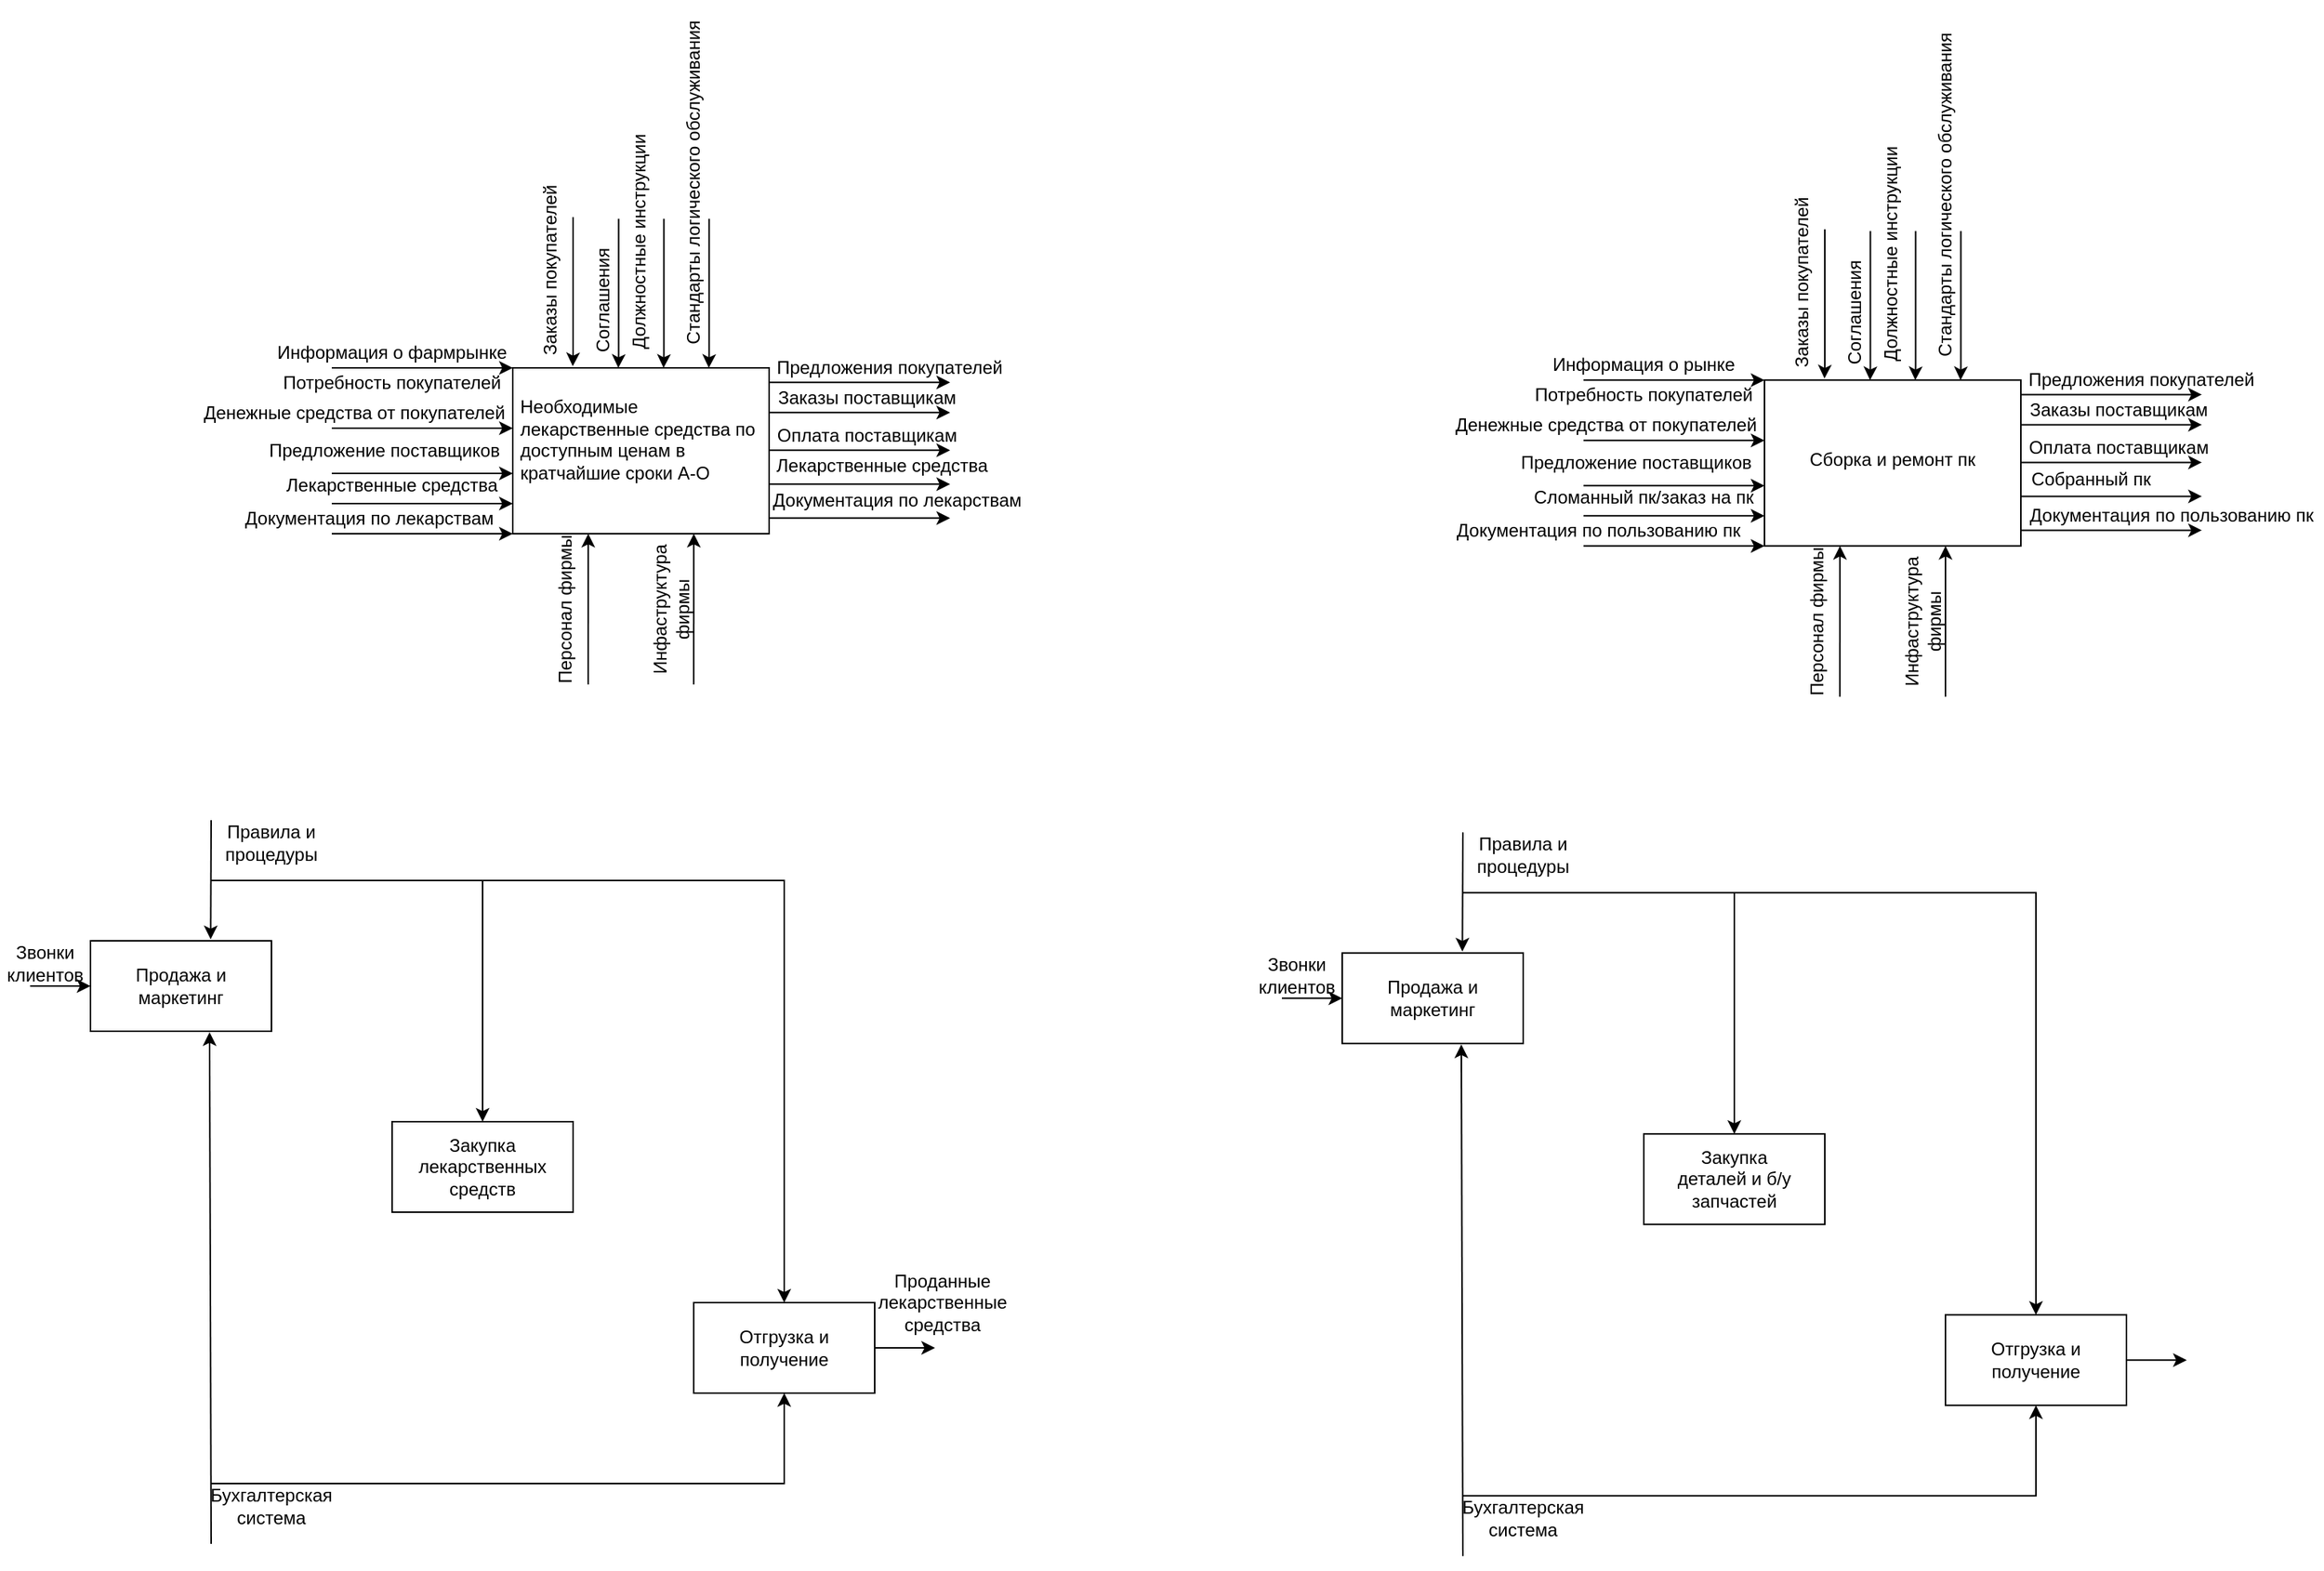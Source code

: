 <mxfile version="20.8.5" type="github">
  <diagram id="bYndkiOi_lzAoMwke2JQ" name="Страница 1">
    <mxGraphModel dx="1974" dy="1836" grid="1" gridSize="10" guides="1" tooltips="1" connect="1" arrows="1" fold="1" page="1" pageScale="1" pageWidth="827" pageHeight="1169" math="0" shadow="0">
      <root>
        <mxCell id="0" />
        <mxCell id="1" parent="0" />
        <mxCell id="zIYlBz3AfnePuaw9IoGI-4" value="" style="rounded=0;whiteSpace=wrap;html=1;" vertex="1" parent="1">
          <mxGeometry x="320" y="140" width="170" height="110" as="geometry" />
        </mxCell>
        <mxCell id="zIYlBz3AfnePuaw9IoGI-5" value="&lt;br&gt;Необходимые лекарственные средства по доступным ценам в кратчайшие сроки A-O" style="text;html=1;strokeColor=none;fillColor=none;spacing=5;spacingTop=-20;whiteSpace=wrap;overflow=hidden;rounded=0;" vertex="1" parent="1">
          <mxGeometry x="320" y="155" width="170" height="80" as="geometry" />
        </mxCell>
        <mxCell id="zIYlBz3AfnePuaw9IoGI-7" value="" style="endArrow=classic;html=1;rounded=0;entryX=0.065;entryY=1.044;entryDx=0;entryDy=0;entryPerimeter=0;" edge="1" parent="1">
          <mxGeometry width="50" height="50" relative="1" as="geometry">
            <mxPoint x="370" y="350" as="sourcePoint" />
            <mxPoint x="370.05" y="250.0" as="targetPoint" />
          </mxGeometry>
        </mxCell>
        <mxCell id="zIYlBz3AfnePuaw9IoGI-8" value="" style="endArrow=classic;html=1;rounded=0;entryX=0.065;entryY=1.044;entryDx=0;entryDy=0;entryPerimeter=0;" edge="1" parent="1">
          <mxGeometry width="50" height="50" relative="1" as="geometry">
            <mxPoint x="440" y="350" as="sourcePoint" />
            <mxPoint x="440.05" y="250" as="targetPoint" />
          </mxGeometry>
        </mxCell>
        <mxCell id="zIYlBz3AfnePuaw9IoGI-9" value="Персонал фирмы" style="text;html=1;strokeColor=none;fillColor=none;align=center;verticalAlign=middle;whiteSpace=wrap;rounded=0;rotation=270;direction=south;" vertex="1" parent="1">
          <mxGeometry x="300" y="280" width="110" height="40" as="geometry" />
        </mxCell>
        <mxCell id="zIYlBz3AfnePuaw9IoGI-10" value="Инфаструктура фирмы" style="text;html=1;strokeColor=none;fillColor=none;align=center;verticalAlign=middle;whiteSpace=wrap;rounded=0;rotation=270;direction=south;" vertex="1" parent="1">
          <mxGeometry x="370" y="280" width="110" height="40" as="geometry" />
        </mxCell>
        <mxCell id="zIYlBz3AfnePuaw9IoGI-13" value="" style="endArrow=classic;html=1;rounded=0;startArrow=none;" edge="1" parent="1" source="zIYlBz3AfnePuaw9IoGI-31">
          <mxGeometry width="50" height="50" relative="1" as="geometry">
            <mxPoint x="200" y="160" as="sourcePoint" />
            <mxPoint x="320" y="160" as="targetPoint" />
            <Array as="points" />
          </mxGeometry>
        </mxCell>
        <mxCell id="zIYlBz3AfnePuaw9IoGI-14" value="" style="endArrow=classic;html=1;rounded=0;" edge="1" parent="1">
          <mxGeometry width="50" height="50" relative="1" as="geometry">
            <mxPoint x="200" y="180" as="sourcePoint" />
            <mxPoint x="320" y="180" as="targetPoint" />
            <Array as="points" />
          </mxGeometry>
        </mxCell>
        <mxCell id="zIYlBz3AfnePuaw9IoGI-15" value="" style="endArrow=classic;html=1;rounded=0;" edge="1" parent="1">
          <mxGeometry width="50" height="50" relative="1" as="geometry">
            <mxPoint x="200" y="210" as="sourcePoint" />
            <mxPoint x="320" y="210" as="targetPoint" />
            <Array as="points" />
          </mxGeometry>
        </mxCell>
        <mxCell id="zIYlBz3AfnePuaw9IoGI-16" value="" style="endArrow=classic;html=1;rounded=0;" edge="1" parent="1">
          <mxGeometry width="50" height="50" relative="1" as="geometry">
            <mxPoint x="200" y="230" as="sourcePoint" />
            <mxPoint x="320" y="230" as="targetPoint" />
            <Array as="points" />
          </mxGeometry>
        </mxCell>
        <mxCell id="zIYlBz3AfnePuaw9IoGI-17" value="" style="endArrow=classic;html=1;rounded=0;" edge="1" parent="1">
          <mxGeometry width="50" height="50" relative="1" as="geometry">
            <mxPoint x="200" y="250" as="sourcePoint" />
            <mxPoint x="320" y="250" as="targetPoint" />
            <Array as="points" />
          </mxGeometry>
        </mxCell>
        <mxCell id="zIYlBz3AfnePuaw9IoGI-18" value="" style="endArrow=classic;html=1;rounded=0;" edge="1" parent="1">
          <mxGeometry width="50" height="50" relative="1" as="geometry">
            <mxPoint x="200" y="140" as="sourcePoint" />
            <mxPoint x="320" y="140" as="targetPoint" />
            <Array as="points" />
          </mxGeometry>
        </mxCell>
        <mxCell id="zIYlBz3AfnePuaw9IoGI-25" value="" style="endArrow=classic;html=1;rounded=0;entryX=0.234;entryY=-0.01;entryDx=0;entryDy=0;entryPerimeter=0;" edge="1" parent="1" target="zIYlBz3AfnePuaw9IoGI-4">
          <mxGeometry width="50" height="50" relative="1" as="geometry">
            <mxPoint x="360" y="40" as="sourcePoint" />
            <mxPoint x="410" y="50" as="targetPoint" />
            <Array as="points">
              <mxPoint x="360" y="130" />
            </Array>
          </mxGeometry>
        </mxCell>
        <mxCell id="zIYlBz3AfnePuaw9IoGI-26" value="" style="endArrow=classic;html=1;rounded=0;entryX=0.234;entryY=-0.01;entryDx=0;entryDy=0;entryPerimeter=0;" edge="1" parent="1">
          <mxGeometry width="50" height="50" relative="1" as="geometry">
            <mxPoint x="390.22" y="41.1" as="sourcePoint" />
            <mxPoint x="390" y="140.0" as="targetPoint" />
            <Array as="points">
              <mxPoint x="390.22" y="131.1" />
            </Array>
          </mxGeometry>
        </mxCell>
        <mxCell id="zIYlBz3AfnePuaw9IoGI-27" value="" style="endArrow=classic;html=1;rounded=0;entryX=0.234;entryY=-0.01;entryDx=0;entryDy=0;entryPerimeter=0;" edge="1" parent="1">
          <mxGeometry width="50" height="50" relative="1" as="geometry">
            <mxPoint x="450.22" y="41.1" as="sourcePoint" />
            <mxPoint x="450" y="140.0" as="targetPoint" />
            <Array as="points">
              <mxPoint x="450.22" y="131.1" />
            </Array>
          </mxGeometry>
        </mxCell>
        <mxCell id="zIYlBz3AfnePuaw9IoGI-28" value="" style="endArrow=classic;html=1;rounded=0;entryX=0.234;entryY=-0.01;entryDx=0;entryDy=0;entryPerimeter=0;" edge="1" parent="1">
          <mxGeometry width="50" height="50" relative="1" as="geometry">
            <mxPoint x="420.22" y="41.1" as="sourcePoint" />
            <mxPoint x="420" y="140.0" as="targetPoint" />
            <Array as="points">
              <mxPoint x="420.22" y="131.1" />
            </Array>
          </mxGeometry>
        </mxCell>
        <mxCell id="zIYlBz3AfnePuaw9IoGI-30" value="Информация о фармрынке" style="text;html=1;strokeColor=none;fillColor=none;align=center;verticalAlign=middle;whiteSpace=wrap;rounded=0;" vertex="1" parent="1">
          <mxGeometry x="160" y="120" width="160" height="20" as="geometry" />
        </mxCell>
        <mxCell id="zIYlBz3AfnePuaw9IoGI-32" value="" style="endArrow=none;html=1;rounded=0;" edge="1" parent="1" target="zIYlBz3AfnePuaw9IoGI-31">
          <mxGeometry width="50" height="50" relative="1" as="geometry">
            <mxPoint x="200" y="160" as="sourcePoint" />
            <mxPoint x="320" y="160" as="targetPoint" />
            <Array as="points" />
          </mxGeometry>
        </mxCell>
        <mxCell id="zIYlBz3AfnePuaw9IoGI-31" value="Потребность покупателей" style="text;html=1;strokeColor=none;fillColor=none;align=center;verticalAlign=middle;whiteSpace=wrap;rounded=0;" vertex="1" parent="1">
          <mxGeometry x="160" y="140" width="160" height="20" as="geometry" />
        </mxCell>
        <mxCell id="zIYlBz3AfnePuaw9IoGI-33" value="Денежные средства от покупателей" style="text;html=1;strokeColor=none;fillColor=none;align=center;verticalAlign=middle;whiteSpace=wrap;rounded=0;" vertex="1" parent="1">
          <mxGeometry x="110" y="160" width="210" height="20" as="geometry" />
        </mxCell>
        <mxCell id="zIYlBz3AfnePuaw9IoGI-34" value="Предложение поставщиков" style="text;html=1;strokeColor=none;fillColor=none;align=center;verticalAlign=middle;whiteSpace=wrap;rounded=0;" vertex="1" parent="1">
          <mxGeometry x="150" y="185" width="170" height="20" as="geometry" />
        </mxCell>
        <mxCell id="zIYlBz3AfnePuaw9IoGI-35" value="Лекарственные средства" style="text;html=1;strokeColor=none;fillColor=none;align=center;verticalAlign=middle;whiteSpace=wrap;rounded=0;" vertex="1" parent="1">
          <mxGeometry x="155" y="210" width="170" height="15" as="geometry" />
        </mxCell>
        <mxCell id="zIYlBz3AfnePuaw9IoGI-36" value="Документация по лекарствам" style="text;html=1;strokeColor=none;fillColor=none;align=center;verticalAlign=middle;whiteSpace=wrap;rounded=0;" vertex="1" parent="1">
          <mxGeometry x="140" y="230" width="170" height="20" as="geometry" />
        </mxCell>
        <mxCell id="zIYlBz3AfnePuaw9IoGI-37" value="Предложения покупателей" style="text;html=1;strokeColor=none;fillColor=none;align=center;verticalAlign=middle;whiteSpace=wrap;rounded=0;" vertex="1" parent="1">
          <mxGeometry x="490" y="130" width="160" height="20" as="geometry" />
        </mxCell>
        <mxCell id="zIYlBz3AfnePuaw9IoGI-38" value="" style="endArrow=classic;html=1;rounded=0;exitX=1;exitY=0;exitDx=0;exitDy=0;" edge="1" parent="1">
          <mxGeometry width="50" height="50" relative="1" as="geometry">
            <mxPoint x="490" y="169.62" as="sourcePoint" />
            <mxPoint x="610" y="169.62" as="targetPoint" />
            <Array as="points" />
          </mxGeometry>
        </mxCell>
        <mxCell id="zIYlBz3AfnePuaw9IoGI-39" value="" style="endArrow=classic;html=1;rounded=0;exitX=1;exitY=0;exitDx=0;exitDy=0;" edge="1" parent="1">
          <mxGeometry width="50" height="50" relative="1" as="geometry">
            <mxPoint x="490" y="194.62" as="sourcePoint" />
            <mxPoint x="610" y="194.62" as="targetPoint" />
            <Array as="points" />
          </mxGeometry>
        </mxCell>
        <mxCell id="zIYlBz3AfnePuaw9IoGI-40" value="" style="endArrow=classic;html=1;rounded=0;exitX=1;exitY=0;exitDx=0;exitDy=0;" edge="1" parent="1">
          <mxGeometry width="50" height="50" relative="1" as="geometry">
            <mxPoint x="490" y="217.12" as="sourcePoint" />
            <mxPoint x="610" y="217.12" as="targetPoint" />
            <Array as="points" />
          </mxGeometry>
        </mxCell>
        <mxCell id="zIYlBz3AfnePuaw9IoGI-41" value="" style="endArrow=classic;html=1;rounded=0;exitX=1;exitY=0;exitDx=0;exitDy=0;" edge="1" parent="1">
          <mxGeometry width="50" height="50" relative="1" as="geometry">
            <mxPoint x="490" y="239.62" as="sourcePoint" />
            <mxPoint x="610" y="239.62" as="targetPoint" />
            <Array as="points" />
          </mxGeometry>
        </mxCell>
        <mxCell id="zIYlBz3AfnePuaw9IoGI-44" value="Заказы поставщикам" style="text;html=1;strokeColor=none;fillColor=none;align=center;verticalAlign=middle;whiteSpace=wrap;rounded=0;" vertex="1" parent="1">
          <mxGeometry x="480" y="150" width="150" height="20" as="geometry" />
        </mxCell>
        <mxCell id="zIYlBz3AfnePuaw9IoGI-46" value="Оплата поставщикам" style="text;html=1;strokeColor=none;fillColor=none;align=center;verticalAlign=middle;whiteSpace=wrap;rounded=0;" vertex="1" parent="1">
          <mxGeometry x="480" y="180" width="150" height="10" as="geometry" />
        </mxCell>
        <mxCell id="zIYlBz3AfnePuaw9IoGI-47" value="Лекарственные средства" style="text;html=1;strokeColor=none;fillColor=none;align=center;verticalAlign=middle;whiteSpace=wrap;rounded=0;" vertex="1" parent="1">
          <mxGeometry x="490" y="200" width="150" height="10" as="geometry" />
        </mxCell>
        <mxCell id="zIYlBz3AfnePuaw9IoGI-48" value="Документация по лекарствам" style="text;html=1;strokeColor=none;fillColor=none;align=center;verticalAlign=middle;whiteSpace=wrap;rounded=0;" vertex="1" parent="1">
          <mxGeometry x="490" y="220" width="170" height="15" as="geometry" />
        </mxCell>
        <mxCell id="zIYlBz3AfnePuaw9IoGI-51" value="" style="endArrow=classic;html=1;rounded=0;exitX=1;exitY=0;exitDx=0;exitDy=0;" edge="1" parent="1">
          <mxGeometry width="50" height="50" relative="1" as="geometry">
            <mxPoint x="490" y="149.62" as="sourcePoint" />
            <mxPoint x="610" y="149.62" as="targetPoint" />
            <Array as="points" />
          </mxGeometry>
        </mxCell>
        <mxCell id="zIYlBz3AfnePuaw9IoGI-53" value="Заказы покупателей" style="text;html=1;strokeColor=none;fillColor=none;align=center;verticalAlign=middle;whiteSpace=wrap;rounded=0;rotation=270;direction=south;" vertex="1" parent="1">
          <mxGeometry x="285" y="60" width="120" height="30" as="geometry" />
        </mxCell>
        <mxCell id="zIYlBz3AfnePuaw9IoGI-54" value="Соглашения" style="text;html=1;strokeColor=none;fillColor=none;align=center;verticalAlign=middle;whiteSpace=wrap;rounded=0;rotation=270;direction=south;" vertex="1" parent="1">
          <mxGeometry x="335" y="80" width="90" height="30" as="geometry" />
        </mxCell>
        <mxCell id="zIYlBz3AfnePuaw9IoGI-55" value="Должностные инструкции" style="text;html=1;strokeColor=none;fillColor=none;align=center;verticalAlign=middle;whiteSpace=wrap;rounded=0;rotation=270;direction=south;" vertex="1" parent="1">
          <mxGeometry x="323.75" y="41.25" width="161.25" height="30" as="geometry" />
        </mxCell>
        <mxCell id="zIYlBz3AfnePuaw9IoGI-56" value="Стандарты логического обслуживания" style="text;html=1;strokeColor=none;fillColor=none;align=center;verticalAlign=middle;whiteSpace=wrap;rounded=0;rotation=270;direction=south;" vertex="1" parent="1">
          <mxGeometry x="320" y="1.88" width="240" height="30" as="geometry" />
        </mxCell>
        <mxCell id="zIYlBz3AfnePuaw9IoGI-57" value="" style="rounded=0;whiteSpace=wrap;html=1;" vertex="1" parent="1">
          <mxGeometry x="40" y="520" width="120" height="60" as="geometry" />
        </mxCell>
        <mxCell id="zIYlBz3AfnePuaw9IoGI-58" value="Продажа и маркетинг" style="text;html=1;strokeColor=none;fillColor=none;align=center;verticalAlign=middle;whiteSpace=wrap;rounded=0;" vertex="1" parent="1">
          <mxGeometry x="60" y="535" width="80" height="30" as="geometry" />
        </mxCell>
        <mxCell id="zIYlBz3AfnePuaw9IoGI-59" value="" style="rounded=0;whiteSpace=wrap;html=1;" vertex="1" parent="1">
          <mxGeometry x="240" y="640" width="120" height="60" as="geometry" />
        </mxCell>
        <mxCell id="zIYlBz3AfnePuaw9IoGI-60" value="Закупка лекарственных средств" style="text;html=1;strokeColor=none;fillColor=none;align=center;verticalAlign=middle;whiteSpace=wrap;rounded=0;" vertex="1" parent="1">
          <mxGeometry x="260" y="655" width="80" height="30" as="geometry" />
        </mxCell>
        <mxCell id="zIYlBz3AfnePuaw9IoGI-61" value="" style="rounded=0;whiteSpace=wrap;html=1;" vertex="1" parent="1">
          <mxGeometry x="440" y="760" width="120" height="60" as="geometry" />
        </mxCell>
        <mxCell id="zIYlBz3AfnePuaw9IoGI-62" value="Отгрузка и получение" style="text;html=1;strokeColor=none;fillColor=none;align=center;verticalAlign=middle;whiteSpace=wrap;rounded=0;" vertex="1" parent="1">
          <mxGeometry x="460" y="775" width="80" height="30" as="geometry" />
        </mxCell>
        <mxCell id="zIYlBz3AfnePuaw9IoGI-65" value="" style="endArrow=classic;html=1;rounded=0;entryX=0.664;entryY=-0.017;entryDx=0;entryDy=0;entryPerimeter=0;" edge="1" parent="1" target="zIYlBz3AfnePuaw9IoGI-57">
          <mxGeometry width="50" height="50" relative="1" as="geometry">
            <mxPoint x="120" y="440" as="sourcePoint" />
            <mxPoint x="330" y="610" as="targetPoint" />
          </mxGeometry>
        </mxCell>
        <mxCell id="zIYlBz3AfnePuaw9IoGI-66" value="" style="endArrow=classic;html=1;rounded=0;entryX=0.5;entryY=0;entryDx=0;entryDy=0;" edge="1" parent="1" target="zIYlBz3AfnePuaw9IoGI-61">
          <mxGeometry width="50" height="50" relative="1" as="geometry">
            <mxPoint x="120" y="480" as="sourcePoint" />
            <mxPoint x="530" y="760" as="targetPoint" />
            <Array as="points">
              <mxPoint x="500" y="480" />
            </Array>
          </mxGeometry>
        </mxCell>
        <mxCell id="zIYlBz3AfnePuaw9IoGI-67" value="" style="endArrow=classic;html=1;rounded=0;entryX=0.5;entryY=0;entryDx=0;entryDy=0;" edge="1" parent="1" target="zIYlBz3AfnePuaw9IoGI-59">
          <mxGeometry width="50" height="50" relative="1" as="geometry">
            <mxPoint x="300" y="480" as="sourcePoint" />
            <mxPoint x="330" y="560" as="targetPoint" />
          </mxGeometry>
        </mxCell>
        <mxCell id="zIYlBz3AfnePuaw9IoGI-68" value="" style="endArrow=classic;html=1;rounded=0;entryX=0.658;entryY=1.011;entryDx=0;entryDy=0;entryPerimeter=0;" edge="1" parent="1" target="zIYlBz3AfnePuaw9IoGI-57">
          <mxGeometry width="50" height="50" relative="1" as="geometry">
            <mxPoint x="120" y="920" as="sourcePoint" />
            <mxPoint x="240" y="730" as="targetPoint" />
          </mxGeometry>
        </mxCell>
        <mxCell id="zIYlBz3AfnePuaw9IoGI-69" value="" style="endArrow=classic;html=1;rounded=0;entryX=0.5;entryY=1;entryDx=0;entryDy=0;" edge="1" parent="1" target="zIYlBz3AfnePuaw9IoGI-61">
          <mxGeometry width="50" height="50" relative="1" as="geometry">
            <mxPoint x="120" y="880" as="sourcePoint" />
            <mxPoint x="300" y="840" as="targetPoint" />
            <Array as="points">
              <mxPoint x="500" y="880" />
            </Array>
          </mxGeometry>
        </mxCell>
        <mxCell id="zIYlBz3AfnePuaw9IoGI-70" value="" style="endArrow=classic;html=1;rounded=0;entryX=0;entryY=0.5;entryDx=0;entryDy=0;" edge="1" parent="1" target="zIYlBz3AfnePuaw9IoGI-57">
          <mxGeometry width="50" height="50" relative="1" as="geometry">
            <mxPoint y="550" as="sourcePoint" />
            <mxPoint x="240" y="730" as="targetPoint" />
          </mxGeometry>
        </mxCell>
        <mxCell id="zIYlBz3AfnePuaw9IoGI-71" value="" style="endArrow=classic;html=1;rounded=0;" edge="1" parent="1">
          <mxGeometry width="50" height="50" relative="1" as="geometry">
            <mxPoint x="560" y="790" as="sourcePoint" />
            <mxPoint x="600" y="790" as="targetPoint" />
          </mxGeometry>
        </mxCell>
        <mxCell id="zIYlBz3AfnePuaw9IoGI-72" value="Звонки клиентов" style="text;html=1;strokeColor=none;fillColor=none;align=center;verticalAlign=middle;whiteSpace=wrap;rounded=0;" vertex="1" parent="1">
          <mxGeometry x="-20" y="520" width="60" height="30" as="geometry" />
        </mxCell>
        <mxCell id="zIYlBz3AfnePuaw9IoGI-74" value="Правила и процедуры" style="text;html=1;strokeColor=none;fillColor=none;align=center;verticalAlign=middle;whiteSpace=wrap;rounded=0;" vertex="1" parent="1">
          <mxGeometry x="130" y="440" width="60" height="30" as="geometry" />
        </mxCell>
        <mxCell id="zIYlBz3AfnePuaw9IoGI-75" value="Проданные лекарственные средства" style="text;html=1;strokeColor=none;fillColor=none;align=center;verticalAlign=middle;whiteSpace=wrap;rounded=0;" vertex="1" parent="1">
          <mxGeometry x="550" y="745" width="110" height="30" as="geometry" />
        </mxCell>
        <mxCell id="zIYlBz3AfnePuaw9IoGI-76" value="Бухгалтерская система" style="text;html=1;strokeColor=none;fillColor=none;align=center;verticalAlign=middle;whiteSpace=wrap;rounded=0;" vertex="1" parent="1">
          <mxGeometry x="130" y="880" width="60" height="30" as="geometry" />
        </mxCell>
        <mxCell id="zIYlBz3AfnePuaw9IoGI-129" value="" style="rounded=0;whiteSpace=wrap;html=1;" vertex="1" parent="1">
          <mxGeometry x="1150" y="148.12" width="170" height="110" as="geometry" />
        </mxCell>
        <mxCell id="zIYlBz3AfnePuaw9IoGI-130" value="Сборка и ремонт пк" style="text;html=1;strokeColor=none;fillColor=none;spacing=5;spacingTop=-20;whiteSpace=wrap;overflow=hidden;rounded=0;" vertex="1" parent="1">
          <mxGeometry x="1175" y="203.75" width="120" height="15.63" as="geometry" />
        </mxCell>
        <mxCell id="zIYlBz3AfnePuaw9IoGI-131" value="" style="endArrow=classic;html=1;rounded=0;entryX=0.065;entryY=1.044;entryDx=0;entryDy=0;entryPerimeter=0;" edge="1" parent="1">
          <mxGeometry width="50" height="50" relative="1" as="geometry">
            <mxPoint x="1200.0" y="358.12" as="sourcePoint" />
            <mxPoint x="1200.05" y="258.12" as="targetPoint" />
          </mxGeometry>
        </mxCell>
        <mxCell id="zIYlBz3AfnePuaw9IoGI-132" value="" style="endArrow=classic;html=1;rounded=0;entryX=0.065;entryY=1.044;entryDx=0;entryDy=0;entryPerimeter=0;" edge="1" parent="1">
          <mxGeometry width="50" height="50" relative="1" as="geometry">
            <mxPoint x="1270" y="358.12" as="sourcePoint" />
            <mxPoint x="1270.05" y="258.12" as="targetPoint" />
          </mxGeometry>
        </mxCell>
        <mxCell id="zIYlBz3AfnePuaw9IoGI-133" value="Персонал фирмы" style="text;html=1;strokeColor=none;fillColor=none;align=center;verticalAlign=middle;whiteSpace=wrap;rounded=0;rotation=270;direction=south;" vertex="1" parent="1">
          <mxGeometry x="1130" y="288.12" width="110" height="40" as="geometry" />
        </mxCell>
        <mxCell id="zIYlBz3AfnePuaw9IoGI-134" value="Инфаструктура фирмы" style="text;html=1;strokeColor=none;fillColor=none;align=center;verticalAlign=middle;whiteSpace=wrap;rounded=0;rotation=270;direction=south;" vertex="1" parent="1">
          <mxGeometry x="1200" y="288.12" width="110" height="40" as="geometry" />
        </mxCell>
        <mxCell id="zIYlBz3AfnePuaw9IoGI-135" value="" style="endArrow=classic;html=1;rounded=0;startArrow=none;" edge="1" parent="1" source="zIYlBz3AfnePuaw9IoGI-147">
          <mxGeometry width="50" height="50" relative="1" as="geometry">
            <mxPoint x="1030" y="168.12" as="sourcePoint" />
            <mxPoint x="1150.0" y="168.12" as="targetPoint" />
            <Array as="points" />
          </mxGeometry>
        </mxCell>
        <mxCell id="zIYlBz3AfnePuaw9IoGI-136" value="" style="endArrow=classic;html=1;rounded=0;" edge="1" parent="1">
          <mxGeometry width="50" height="50" relative="1" as="geometry">
            <mxPoint x="1030.0" y="188.12" as="sourcePoint" />
            <mxPoint x="1150.0" y="188.12" as="targetPoint" />
            <Array as="points" />
          </mxGeometry>
        </mxCell>
        <mxCell id="zIYlBz3AfnePuaw9IoGI-137" value="" style="endArrow=classic;html=1;rounded=0;" edge="1" parent="1">
          <mxGeometry width="50" height="50" relative="1" as="geometry">
            <mxPoint x="1030.0" y="218.12" as="sourcePoint" />
            <mxPoint x="1150.0" y="218.12" as="targetPoint" />
            <Array as="points" />
          </mxGeometry>
        </mxCell>
        <mxCell id="zIYlBz3AfnePuaw9IoGI-138" value="" style="endArrow=classic;html=1;rounded=0;" edge="1" parent="1">
          <mxGeometry width="50" height="50" relative="1" as="geometry">
            <mxPoint x="1030.0" y="238.12" as="sourcePoint" />
            <mxPoint x="1150.0" y="238.12" as="targetPoint" />
            <Array as="points" />
          </mxGeometry>
        </mxCell>
        <mxCell id="zIYlBz3AfnePuaw9IoGI-139" value="" style="endArrow=classic;html=1;rounded=0;" edge="1" parent="1">
          <mxGeometry width="50" height="50" relative="1" as="geometry">
            <mxPoint x="1030.0" y="258.12" as="sourcePoint" />
            <mxPoint x="1150.0" y="258.12" as="targetPoint" />
            <Array as="points" />
          </mxGeometry>
        </mxCell>
        <mxCell id="zIYlBz3AfnePuaw9IoGI-140" value="" style="endArrow=classic;html=1;rounded=0;" edge="1" parent="1">
          <mxGeometry width="50" height="50" relative="1" as="geometry">
            <mxPoint x="1030.0" y="148.12" as="sourcePoint" />
            <mxPoint x="1150.0" y="148.12" as="targetPoint" />
            <Array as="points" />
          </mxGeometry>
        </mxCell>
        <mxCell id="zIYlBz3AfnePuaw9IoGI-141" value="" style="endArrow=classic;html=1;rounded=0;entryX=0.234;entryY=-0.01;entryDx=0;entryDy=0;entryPerimeter=0;" edge="1" parent="1" target="zIYlBz3AfnePuaw9IoGI-129">
          <mxGeometry width="50" height="50" relative="1" as="geometry">
            <mxPoint x="1190.0" y="48.12" as="sourcePoint" />
            <mxPoint x="1240" y="58.12" as="targetPoint" />
            <Array as="points">
              <mxPoint x="1190" y="138.12" />
            </Array>
          </mxGeometry>
        </mxCell>
        <mxCell id="zIYlBz3AfnePuaw9IoGI-142" value="" style="endArrow=classic;html=1;rounded=0;entryX=0.234;entryY=-0.01;entryDx=0;entryDy=0;entryPerimeter=0;" edge="1" parent="1">
          <mxGeometry width="50" height="50" relative="1" as="geometry">
            <mxPoint x="1220.22" y="49.22" as="sourcePoint" />
            <mxPoint x="1220.0" y="148.12" as="targetPoint" />
            <Array as="points">
              <mxPoint x="1220.22" y="139.22" />
            </Array>
          </mxGeometry>
        </mxCell>
        <mxCell id="zIYlBz3AfnePuaw9IoGI-143" value="" style="endArrow=classic;html=1;rounded=0;entryX=0.234;entryY=-0.01;entryDx=0;entryDy=0;entryPerimeter=0;" edge="1" parent="1">
          <mxGeometry width="50" height="50" relative="1" as="geometry">
            <mxPoint x="1280.22" y="49.22" as="sourcePoint" />
            <mxPoint x="1280" y="148.12" as="targetPoint" />
            <Array as="points">
              <mxPoint x="1280.22" y="139.22" />
            </Array>
          </mxGeometry>
        </mxCell>
        <mxCell id="zIYlBz3AfnePuaw9IoGI-144" value="" style="endArrow=classic;html=1;rounded=0;entryX=0.234;entryY=-0.01;entryDx=0;entryDy=0;entryPerimeter=0;" edge="1" parent="1">
          <mxGeometry width="50" height="50" relative="1" as="geometry">
            <mxPoint x="1250.22" y="49.22" as="sourcePoint" />
            <mxPoint x="1250.0" y="148.12" as="targetPoint" />
            <Array as="points">
              <mxPoint x="1250.22" y="139.22" />
            </Array>
          </mxGeometry>
        </mxCell>
        <mxCell id="zIYlBz3AfnePuaw9IoGI-145" value="Информация о рынке" style="text;html=1;strokeColor=none;fillColor=none;align=center;verticalAlign=middle;whiteSpace=wrap;rounded=0;" vertex="1" parent="1">
          <mxGeometry x="990" y="128.12" width="160" height="20" as="geometry" />
        </mxCell>
        <mxCell id="zIYlBz3AfnePuaw9IoGI-146" value="" style="endArrow=none;html=1;rounded=0;" edge="1" parent="1" target="zIYlBz3AfnePuaw9IoGI-147">
          <mxGeometry width="50" height="50" relative="1" as="geometry">
            <mxPoint x="1030.0" y="168.12" as="sourcePoint" />
            <mxPoint x="1150" y="168.12" as="targetPoint" />
            <Array as="points" />
          </mxGeometry>
        </mxCell>
        <mxCell id="zIYlBz3AfnePuaw9IoGI-147" value="Потребность покупателей" style="text;html=1;strokeColor=none;fillColor=none;align=center;verticalAlign=middle;whiteSpace=wrap;rounded=0;" vertex="1" parent="1">
          <mxGeometry x="990" y="148.12" width="160" height="20" as="geometry" />
        </mxCell>
        <mxCell id="zIYlBz3AfnePuaw9IoGI-148" value="Денежные средства от покупателей" style="text;html=1;strokeColor=none;fillColor=none;align=center;verticalAlign=middle;whiteSpace=wrap;rounded=0;" vertex="1" parent="1">
          <mxGeometry x="940" y="168.12" width="210" height="20" as="geometry" />
        </mxCell>
        <mxCell id="zIYlBz3AfnePuaw9IoGI-149" value="Предложение поставщиков" style="text;html=1;strokeColor=none;fillColor=none;align=center;verticalAlign=middle;whiteSpace=wrap;rounded=0;" vertex="1" parent="1">
          <mxGeometry x="980" y="193.12" width="170" height="20" as="geometry" />
        </mxCell>
        <mxCell id="zIYlBz3AfnePuaw9IoGI-150" value="Сломанный пк/заказ на пк" style="text;html=1;strokeColor=none;fillColor=none;align=center;verticalAlign=middle;whiteSpace=wrap;rounded=0;" vertex="1" parent="1">
          <mxGeometry x="985" y="218.12" width="170" height="15" as="geometry" />
        </mxCell>
        <mxCell id="zIYlBz3AfnePuaw9IoGI-151" value="Документация по пользованию пк" style="text;html=1;strokeColor=none;fillColor=none;align=center;verticalAlign=middle;whiteSpace=wrap;rounded=0;" vertex="1" parent="1">
          <mxGeometry x="940" y="238.12" width="200" height="20" as="geometry" />
        </mxCell>
        <mxCell id="zIYlBz3AfnePuaw9IoGI-152" value="Предложения покупателей" style="text;html=1;strokeColor=none;fillColor=none;align=center;verticalAlign=middle;whiteSpace=wrap;rounded=0;" vertex="1" parent="1">
          <mxGeometry x="1320" y="138.12" width="160" height="20" as="geometry" />
        </mxCell>
        <mxCell id="zIYlBz3AfnePuaw9IoGI-153" value="" style="endArrow=classic;html=1;rounded=0;exitX=1;exitY=0;exitDx=0;exitDy=0;" edge="1" parent="1">
          <mxGeometry width="50" height="50" relative="1" as="geometry">
            <mxPoint x="1320" y="177.74" as="sourcePoint" />
            <mxPoint x="1440" y="177.74" as="targetPoint" />
            <Array as="points" />
          </mxGeometry>
        </mxCell>
        <mxCell id="zIYlBz3AfnePuaw9IoGI-154" value="" style="endArrow=classic;html=1;rounded=0;exitX=1;exitY=0;exitDx=0;exitDy=0;" edge="1" parent="1">
          <mxGeometry width="50" height="50" relative="1" as="geometry">
            <mxPoint x="1320" y="202.74" as="sourcePoint" />
            <mxPoint x="1440" y="202.74" as="targetPoint" />
            <Array as="points" />
          </mxGeometry>
        </mxCell>
        <mxCell id="zIYlBz3AfnePuaw9IoGI-155" value="" style="endArrow=classic;html=1;rounded=0;exitX=1;exitY=0;exitDx=0;exitDy=0;" edge="1" parent="1">
          <mxGeometry width="50" height="50" relative="1" as="geometry">
            <mxPoint x="1320" y="225.24" as="sourcePoint" />
            <mxPoint x="1440" y="225.24" as="targetPoint" />
            <Array as="points" />
          </mxGeometry>
        </mxCell>
        <mxCell id="zIYlBz3AfnePuaw9IoGI-156" value="" style="endArrow=classic;html=1;rounded=0;exitX=1;exitY=0;exitDx=0;exitDy=0;" edge="1" parent="1">
          <mxGeometry width="50" height="50" relative="1" as="geometry">
            <mxPoint x="1320" y="247.74" as="sourcePoint" />
            <mxPoint x="1440" y="247.74" as="targetPoint" />
            <Array as="points" />
          </mxGeometry>
        </mxCell>
        <mxCell id="zIYlBz3AfnePuaw9IoGI-157" value="Заказы поставщикам" style="text;html=1;strokeColor=none;fillColor=none;align=center;verticalAlign=middle;whiteSpace=wrap;rounded=0;" vertex="1" parent="1">
          <mxGeometry x="1310" y="158.12" width="150" height="20" as="geometry" />
        </mxCell>
        <mxCell id="zIYlBz3AfnePuaw9IoGI-158" value="Оплата поставщикам" style="text;html=1;strokeColor=none;fillColor=none;align=center;verticalAlign=middle;whiteSpace=wrap;rounded=0;" vertex="1" parent="1">
          <mxGeometry x="1310" y="188.12" width="150" height="10" as="geometry" />
        </mxCell>
        <mxCell id="zIYlBz3AfnePuaw9IoGI-159" value="Собранный пк&amp;nbsp;&amp;nbsp;" style="text;html=1;strokeColor=none;fillColor=none;align=center;verticalAlign=middle;whiteSpace=wrap;rounded=0;" vertex="1" parent="1">
          <mxGeometry x="1295" y="209.38" width="150" height="10" as="geometry" />
        </mxCell>
        <mxCell id="zIYlBz3AfnePuaw9IoGI-160" value="" style="endArrow=classic;html=1;rounded=0;exitX=1;exitY=0;exitDx=0;exitDy=0;" edge="1" parent="1">
          <mxGeometry width="50" height="50" relative="1" as="geometry">
            <mxPoint x="1320" y="157.74" as="sourcePoint" />
            <mxPoint x="1440" y="157.74" as="targetPoint" />
            <Array as="points" />
          </mxGeometry>
        </mxCell>
        <mxCell id="zIYlBz3AfnePuaw9IoGI-161" value="Заказы покупателей" style="text;html=1;strokeColor=none;fillColor=none;align=center;verticalAlign=middle;whiteSpace=wrap;rounded=0;rotation=270;direction=south;" vertex="1" parent="1">
          <mxGeometry x="1115" y="68.12" width="120" height="30" as="geometry" />
        </mxCell>
        <mxCell id="zIYlBz3AfnePuaw9IoGI-162" value="Соглашения" style="text;html=1;strokeColor=none;fillColor=none;align=center;verticalAlign=middle;whiteSpace=wrap;rounded=0;rotation=270;direction=south;" vertex="1" parent="1">
          <mxGeometry x="1165" y="88.12" width="90" height="30" as="geometry" />
        </mxCell>
        <mxCell id="zIYlBz3AfnePuaw9IoGI-163" value="Должностные инструкции" style="text;html=1;strokeColor=none;fillColor=none;align=center;verticalAlign=middle;whiteSpace=wrap;rounded=0;rotation=270;direction=south;" vertex="1" parent="1">
          <mxGeometry x="1153.75" y="49.37" width="161.25" height="30" as="geometry" />
        </mxCell>
        <mxCell id="zIYlBz3AfnePuaw9IoGI-164" value="Стандарты логического обслуживания" style="text;html=1;strokeColor=none;fillColor=none;align=center;verticalAlign=middle;whiteSpace=wrap;rounded=0;rotation=270;direction=south;" vertex="1" parent="1">
          <mxGeometry x="1150" y="10.0" width="240" height="30" as="geometry" />
        </mxCell>
        <mxCell id="zIYlBz3AfnePuaw9IoGI-165" value="" style="rounded=0;whiteSpace=wrap;html=1;" vertex="1" parent="1">
          <mxGeometry x="870" y="528.12" width="120" height="60" as="geometry" />
        </mxCell>
        <mxCell id="zIYlBz3AfnePuaw9IoGI-166" value="Продажа и маркетинг" style="text;html=1;strokeColor=none;fillColor=none;align=center;verticalAlign=middle;whiteSpace=wrap;rounded=0;" vertex="1" parent="1">
          <mxGeometry x="890" y="543.12" width="80" height="30" as="geometry" />
        </mxCell>
        <mxCell id="zIYlBz3AfnePuaw9IoGI-167" value="" style="rounded=0;whiteSpace=wrap;html=1;" vertex="1" parent="1">
          <mxGeometry x="1070" y="648.12" width="120" height="60" as="geometry" />
        </mxCell>
        <mxCell id="zIYlBz3AfnePuaw9IoGI-168" value="Закупка деталей и б/у запчастей" style="text;html=1;strokeColor=none;fillColor=none;align=center;verticalAlign=middle;whiteSpace=wrap;rounded=0;" vertex="1" parent="1">
          <mxGeometry x="1090" y="663.12" width="80" height="30" as="geometry" />
        </mxCell>
        <mxCell id="zIYlBz3AfnePuaw9IoGI-169" value="" style="rounded=0;whiteSpace=wrap;html=1;" vertex="1" parent="1">
          <mxGeometry x="1270" y="768.12" width="120" height="60" as="geometry" />
        </mxCell>
        <mxCell id="zIYlBz3AfnePuaw9IoGI-170" value="Отгрузка и получение" style="text;html=1;strokeColor=none;fillColor=none;align=center;verticalAlign=middle;whiteSpace=wrap;rounded=0;" vertex="1" parent="1">
          <mxGeometry x="1290" y="783.12" width="80" height="30" as="geometry" />
        </mxCell>
        <mxCell id="zIYlBz3AfnePuaw9IoGI-171" value="" style="endArrow=classic;html=1;rounded=0;entryX=0.664;entryY=-0.017;entryDx=0;entryDy=0;entryPerimeter=0;" edge="1" parent="1" target="zIYlBz3AfnePuaw9IoGI-165">
          <mxGeometry width="50" height="50" relative="1" as="geometry">
            <mxPoint x="950.0" y="448.12" as="sourcePoint" />
            <mxPoint x="1160" y="618.12" as="targetPoint" />
          </mxGeometry>
        </mxCell>
        <mxCell id="zIYlBz3AfnePuaw9IoGI-172" value="" style="endArrow=classic;html=1;rounded=0;entryX=0.5;entryY=0;entryDx=0;entryDy=0;" edge="1" parent="1" target="zIYlBz3AfnePuaw9IoGI-169">
          <mxGeometry width="50" height="50" relative="1" as="geometry">
            <mxPoint x="950.0" y="488.12" as="sourcePoint" />
            <mxPoint x="1360" y="768.12" as="targetPoint" />
            <Array as="points">
              <mxPoint x="1330" y="488.12" />
            </Array>
          </mxGeometry>
        </mxCell>
        <mxCell id="zIYlBz3AfnePuaw9IoGI-173" value="" style="endArrow=classic;html=1;rounded=0;entryX=0.5;entryY=0;entryDx=0;entryDy=0;" edge="1" parent="1" target="zIYlBz3AfnePuaw9IoGI-167">
          <mxGeometry width="50" height="50" relative="1" as="geometry">
            <mxPoint x="1130.0" y="488.12" as="sourcePoint" />
            <mxPoint x="1160" y="568.12" as="targetPoint" />
          </mxGeometry>
        </mxCell>
        <mxCell id="zIYlBz3AfnePuaw9IoGI-174" value="" style="endArrow=classic;html=1;rounded=0;entryX=0.658;entryY=1.011;entryDx=0;entryDy=0;entryPerimeter=0;" edge="1" parent="1" target="zIYlBz3AfnePuaw9IoGI-165">
          <mxGeometry width="50" height="50" relative="1" as="geometry">
            <mxPoint x="950.0" y="928.12" as="sourcePoint" />
            <mxPoint x="1070" y="738.12" as="targetPoint" />
          </mxGeometry>
        </mxCell>
        <mxCell id="zIYlBz3AfnePuaw9IoGI-175" value="" style="endArrow=classic;html=1;rounded=0;entryX=0.5;entryY=1;entryDx=0;entryDy=0;" edge="1" parent="1" target="zIYlBz3AfnePuaw9IoGI-169">
          <mxGeometry width="50" height="50" relative="1" as="geometry">
            <mxPoint x="950.0" y="888.12" as="sourcePoint" />
            <mxPoint x="1130" y="848.12" as="targetPoint" />
            <Array as="points">
              <mxPoint x="1330" y="888.12" />
            </Array>
          </mxGeometry>
        </mxCell>
        <mxCell id="zIYlBz3AfnePuaw9IoGI-176" value="" style="endArrow=classic;html=1;rounded=0;entryX=0;entryY=0.5;entryDx=0;entryDy=0;" edge="1" parent="1" target="zIYlBz3AfnePuaw9IoGI-165">
          <mxGeometry width="50" height="50" relative="1" as="geometry">
            <mxPoint x="830" y="558.12" as="sourcePoint" />
            <mxPoint x="1070" y="738.12" as="targetPoint" />
          </mxGeometry>
        </mxCell>
        <mxCell id="zIYlBz3AfnePuaw9IoGI-177" value="" style="endArrow=classic;html=1;rounded=0;" edge="1" parent="1">
          <mxGeometry width="50" height="50" relative="1" as="geometry">
            <mxPoint x="1390" y="798.12" as="sourcePoint" />
            <mxPoint x="1430" y="798.12" as="targetPoint" />
          </mxGeometry>
        </mxCell>
        <mxCell id="zIYlBz3AfnePuaw9IoGI-178" value="Звонки клиентов" style="text;html=1;strokeColor=none;fillColor=none;align=center;verticalAlign=middle;whiteSpace=wrap;rounded=0;" vertex="1" parent="1">
          <mxGeometry x="810" y="528.12" width="60" height="30" as="geometry" />
        </mxCell>
        <mxCell id="zIYlBz3AfnePuaw9IoGI-179" value="Правила и процедуры" style="text;html=1;strokeColor=none;fillColor=none;align=center;verticalAlign=middle;whiteSpace=wrap;rounded=0;" vertex="1" parent="1">
          <mxGeometry x="960" y="448.12" width="60" height="30" as="geometry" />
        </mxCell>
        <mxCell id="zIYlBz3AfnePuaw9IoGI-180" value="Бухгалтерская система" style="text;html=1;strokeColor=none;fillColor=none;align=center;verticalAlign=middle;whiteSpace=wrap;rounded=0;" vertex="1" parent="1">
          <mxGeometry x="960" y="888.12" width="60" height="30" as="geometry" />
        </mxCell>
        <mxCell id="zIYlBz3AfnePuaw9IoGI-181" value="Документация по пользованию пк" style="text;html=1;strokeColor=none;fillColor=none;align=center;verticalAlign=middle;whiteSpace=wrap;rounded=0;" vertex="1" parent="1">
          <mxGeometry x="1320" y="233.12" width="200" height="10" as="geometry" />
        </mxCell>
      </root>
    </mxGraphModel>
  </diagram>
</mxfile>
